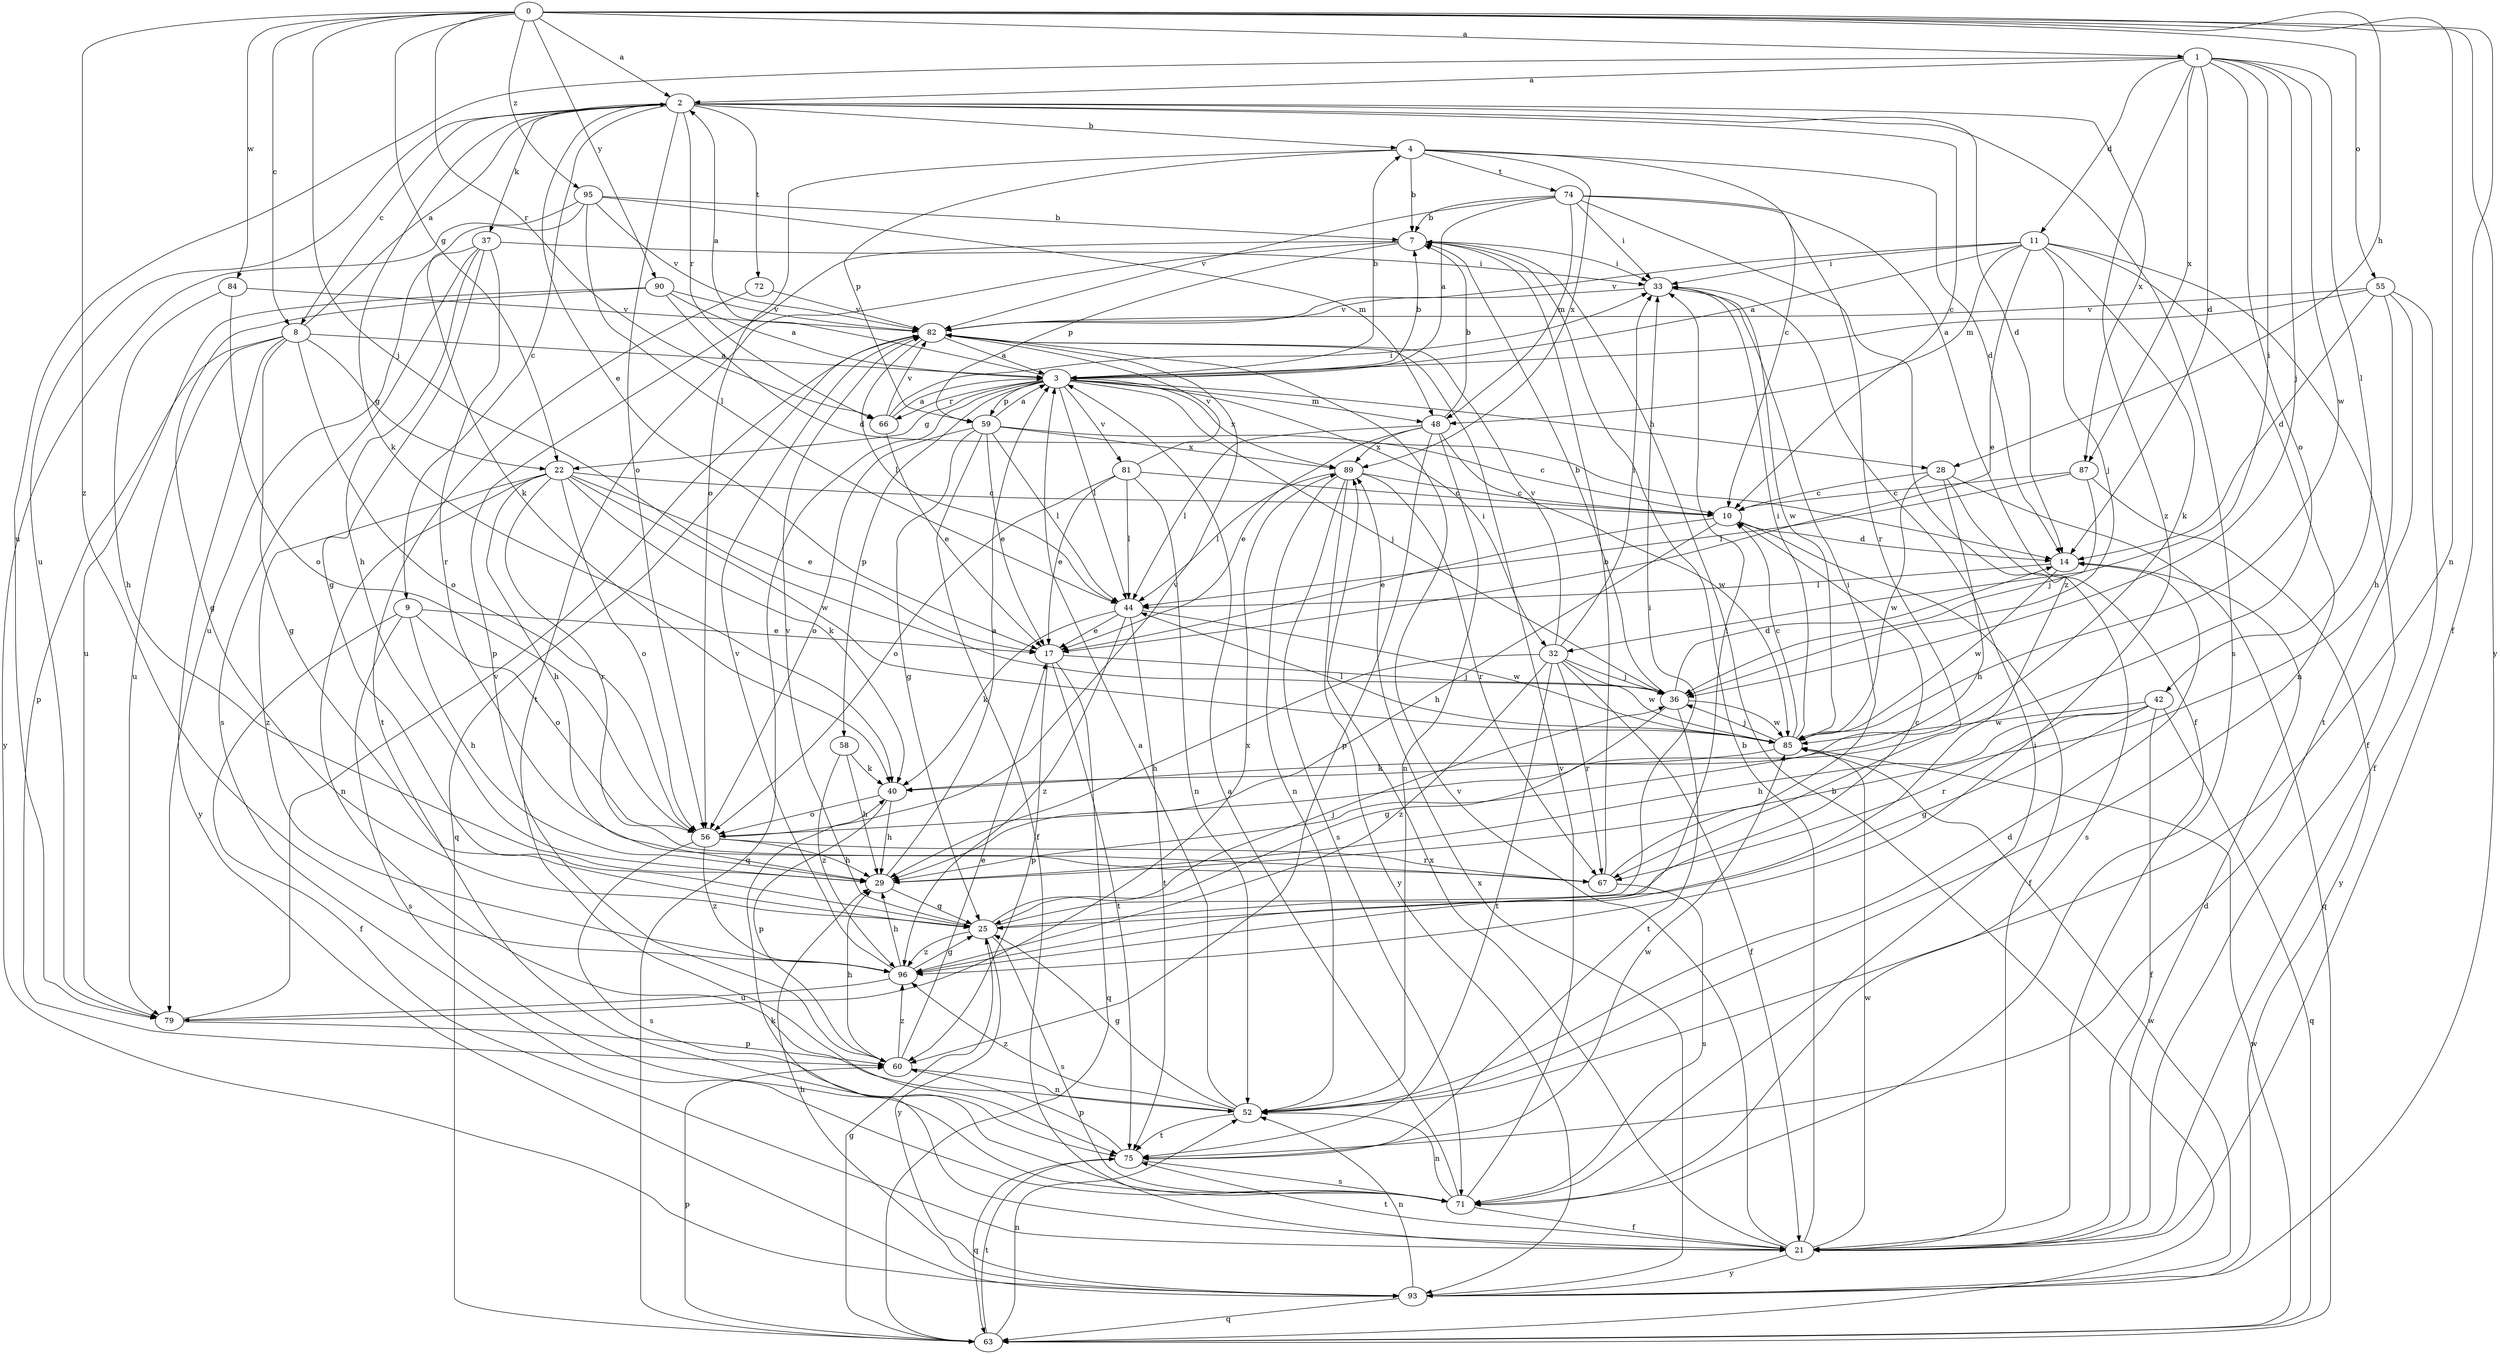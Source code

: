 strict digraph  {
0;
1;
2;
3;
4;
7;
8;
9;
10;
11;
14;
17;
21;
22;
25;
28;
29;
32;
33;
36;
37;
40;
42;
44;
48;
52;
55;
56;
58;
59;
60;
63;
66;
67;
71;
72;
74;
75;
79;
81;
82;
84;
85;
87;
89;
90;
93;
95;
96;
0 -> 1  [label=a];
0 -> 2  [label=a];
0 -> 8  [label=c];
0 -> 21  [label=f];
0 -> 22  [label=g];
0 -> 28  [label=h];
0 -> 36  [label=j];
0 -> 52  [label=n];
0 -> 55  [label=o];
0 -> 66  [label=r];
0 -> 84  [label=w];
0 -> 90  [label=y];
0 -> 93  [label=y];
0 -> 95  [label=z];
0 -> 96  [label=z];
1 -> 2  [label=a];
1 -> 11  [label=d];
1 -> 14  [label=d];
1 -> 32  [label=i];
1 -> 36  [label=j];
1 -> 42  [label=l];
1 -> 56  [label=o];
1 -> 79  [label=u];
1 -> 85  [label=w];
1 -> 87  [label=x];
1 -> 96  [label=z];
2 -> 4  [label=b];
2 -> 8  [label=c];
2 -> 9  [label=c];
2 -> 10  [label=c];
2 -> 14  [label=d];
2 -> 17  [label=e];
2 -> 37  [label=k];
2 -> 40  [label=k];
2 -> 56  [label=o];
2 -> 66  [label=r];
2 -> 71  [label=s];
2 -> 72  [label=t];
2 -> 79  [label=u];
2 -> 87  [label=x];
3 -> 2  [label=a];
3 -> 4  [label=b];
3 -> 7  [label=b];
3 -> 22  [label=g];
3 -> 28  [label=h];
3 -> 32  [label=i];
3 -> 36  [label=j];
3 -> 44  [label=l];
3 -> 48  [label=m];
3 -> 58  [label=p];
3 -> 59  [label=p];
3 -> 63  [label=q];
3 -> 66  [label=r];
3 -> 81  [label=v];
3 -> 89  [label=x];
4 -> 7  [label=b];
4 -> 10  [label=c];
4 -> 14  [label=d];
4 -> 56  [label=o];
4 -> 59  [label=p];
4 -> 74  [label=t];
4 -> 89  [label=x];
7 -> 33  [label=i];
7 -> 59  [label=p];
7 -> 60  [label=p];
7 -> 75  [label=t];
8 -> 2  [label=a];
8 -> 3  [label=a];
8 -> 22  [label=g];
8 -> 25  [label=g];
8 -> 56  [label=o];
8 -> 60  [label=p];
8 -> 79  [label=u];
8 -> 93  [label=y];
9 -> 17  [label=e];
9 -> 21  [label=f];
9 -> 29  [label=h];
9 -> 56  [label=o];
9 -> 71  [label=s];
10 -> 14  [label=d];
10 -> 17  [label=e];
10 -> 21  [label=f];
10 -> 29  [label=h];
11 -> 3  [label=a];
11 -> 17  [label=e];
11 -> 21  [label=f];
11 -> 33  [label=i];
11 -> 36  [label=j];
11 -> 40  [label=k];
11 -> 48  [label=m];
11 -> 52  [label=n];
11 -> 82  [label=v];
14 -> 44  [label=l];
14 -> 85  [label=w];
17 -> 36  [label=j];
17 -> 60  [label=p];
17 -> 63  [label=q];
17 -> 75  [label=t];
21 -> 7  [label=b];
21 -> 14  [label=d];
21 -> 40  [label=k];
21 -> 75  [label=t];
21 -> 82  [label=v];
21 -> 85  [label=w];
21 -> 89  [label=x];
21 -> 93  [label=y];
22 -> 10  [label=c];
22 -> 17  [label=e];
22 -> 29  [label=h];
22 -> 40  [label=k];
22 -> 52  [label=n];
22 -> 56  [label=o];
22 -> 67  [label=r];
22 -> 85  [label=w];
22 -> 96  [label=z];
25 -> 10  [label=c];
25 -> 33  [label=i];
25 -> 36  [label=j];
25 -> 71  [label=s];
25 -> 82  [label=v];
25 -> 93  [label=y];
25 -> 96  [label=z];
28 -> 10  [label=c];
28 -> 29  [label=h];
28 -> 63  [label=q];
28 -> 71  [label=s];
28 -> 85  [label=w];
29 -> 3  [label=a];
29 -> 25  [label=g];
32 -> 21  [label=f];
32 -> 29  [label=h];
32 -> 33  [label=i];
32 -> 36  [label=j];
32 -> 67  [label=r];
32 -> 75  [label=t];
32 -> 82  [label=v];
32 -> 85  [label=w];
32 -> 96  [label=z];
33 -> 82  [label=v];
33 -> 85  [label=w];
36 -> 7  [label=b];
36 -> 14  [label=d];
36 -> 25  [label=g];
36 -> 75  [label=t];
36 -> 85  [label=w];
37 -> 25  [label=g];
37 -> 29  [label=h];
37 -> 33  [label=i];
37 -> 67  [label=r];
37 -> 71  [label=s];
37 -> 79  [label=u];
40 -> 29  [label=h];
40 -> 56  [label=o];
40 -> 60  [label=p];
42 -> 21  [label=f];
42 -> 25  [label=g];
42 -> 29  [label=h];
42 -> 63  [label=q];
42 -> 67  [label=r];
42 -> 85  [label=w];
44 -> 17  [label=e];
44 -> 40  [label=k];
44 -> 75  [label=t];
44 -> 85  [label=w];
44 -> 96  [label=z];
48 -> 7  [label=b];
48 -> 17  [label=e];
48 -> 44  [label=l];
48 -> 52  [label=n];
48 -> 60  [label=p];
48 -> 85  [label=w];
48 -> 89  [label=x];
52 -> 3  [label=a];
52 -> 14  [label=d];
52 -> 25  [label=g];
52 -> 75  [label=t];
52 -> 96  [label=z];
55 -> 3  [label=a];
55 -> 14  [label=d];
55 -> 21  [label=f];
55 -> 29  [label=h];
55 -> 75  [label=t];
55 -> 82  [label=v];
56 -> 29  [label=h];
56 -> 67  [label=r];
56 -> 71  [label=s];
56 -> 82  [label=v];
56 -> 96  [label=z];
58 -> 29  [label=h];
58 -> 40  [label=k];
58 -> 96  [label=z];
59 -> 3  [label=a];
59 -> 10  [label=c];
59 -> 17  [label=e];
59 -> 21  [label=f];
59 -> 25  [label=g];
59 -> 44  [label=l];
59 -> 56  [label=o];
59 -> 89  [label=x];
60 -> 17  [label=e];
60 -> 29  [label=h];
60 -> 52  [label=n];
60 -> 96  [label=z];
63 -> 7  [label=b];
63 -> 25  [label=g];
63 -> 52  [label=n];
63 -> 60  [label=p];
63 -> 75  [label=t];
63 -> 85  [label=w];
66 -> 3  [label=a];
66 -> 17  [label=e];
66 -> 33  [label=i];
66 -> 82  [label=v];
67 -> 7  [label=b];
67 -> 33  [label=i];
67 -> 71  [label=s];
71 -> 3  [label=a];
71 -> 21  [label=f];
71 -> 33  [label=i];
71 -> 52  [label=n];
71 -> 82  [label=v];
72 -> 75  [label=t];
72 -> 82  [label=v];
74 -> 3  [label=a];
74 -> 7  [label=b];
74 -> 21  [label=f];
74 -> 33  [label=i];
74 -> 48  [label=m];
74 -> 67  [label=r];
74 -> 82  [label=v];
74 -> 96  [label=z];
75 -> 60  [label=p];
75 -> 63  [label=q];
75 -> 71  [label=s];
75 -> 85  [label=w];
79 -> 60  [label=p];
79 -> 82  [label=v];
79 -> 89  [label=x];
81 -> 10  [label=c];
81 -> 17  [label=e];
81 -> 44  [label=l];
81 -> 52  [label=n];
81 -> 56  [label=o];
81 -> 82  [label=v];
82 -> 3  [label=a];
82 -> 44  [label=l];
82 -> 63  [label=q];
84 -> 29  [label=h];
84 -> 56  [label=o];
84 -> 82  [label=v];
85 -> 10  [label=c];
85 -> 33  [label=i];
85 -> 36  [label=j];
85 -> 40  [label=k];
85 -> 44  [label=l];
87 -> 10  [label=c];
87 -> 36  [label=j];
87 -> 44  [label=l];
87 -> 93  [label=y];
89 -> 10  [label=c];
89 -> 44  [label=l];
89 -> 52  [label=n];
89 -> 67  [label=r];
89 -> 71  [label=s];
89 -> 93  [label=y];
90 -> 3  [label=a];
90 -> 14  [label=d];
90 -> 25  [label=g];
90 -> 79  [label=u];
90 -> 82  [label=v];
93 -> 29  [label=h];
93 -> 52  [label=n];
93 -> 63  [label=q];
93 -> 85  [label=w];
93 -> 89  [label=x];
95 -> 7  [label=b];
95 -> 40  [label=k];
95 -> 44  [label=l];
95 -> 48  [label=m];
95 -> 82  [label=v];
95 -> 93  [label=y];
96 -> 25  [label=g];
96 -> 29  [label=h];
96 -> 33  [label=i];
96 -> 79  [label=u];
96 -> 82  [label=v];
}

